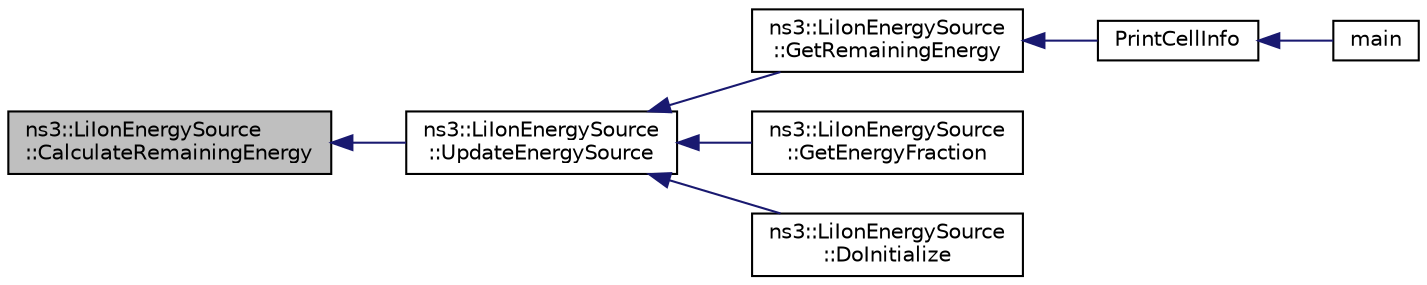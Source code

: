 digraph "ns3::LiIonEnergySource::CalculateRemainingEnergy"
{
  edge [fontname="Helvetica",fontsize="10",labelfontname="Helvetica",labelfontsize="10"];
  node [fontname="Helvetica",fontsize="10",shape=record];
  rankdir="LR";
  Node1 [label="ns3::LiIonEnergySource\l::CalculateRemainingEnergy",height=0.2,width=0.4,color="black", fillcolor="grey75", style="filled", fontcolor="black"];
  Node1 -> Node2 [dir="back",color="midnightblue",fontsize="10",style="solid"];
  Node2 [label="ns3::LiIonEnergySource\l::UpdateEnergySource",height=0.2,width=0.4,color="black", fillcolor="white", style="filled",URL="$dd/d9d/classns3_1_1LiIonEnergySource.html#a189ac70234f5af2d1b1457ea43bd1b9f"];
  Node2 -> Node3 [dir="back",color="midnightblue",fontsize="10",style="solid"];
  Node3 [label="ns3::LiIonEnergySource\l::GetRemainingEnergy",height=0.2,width=0.4,color="black", fillcolor="white", style="filled",URL="$dd/d9d/classns3_1_1LiIonEnergySource.html#a519935a69b4b4b3f347855cee794d4d8"];
  Node3 -> Node4 [dir="back",color="midnightblue",fontsize="10",style="solid"];
  Node4 [label="PrintCellInfo",height=0.2,width=0.4,color="black", fillcolor="white", style="filled",URL="$df/d15/examples_2li-ion-energy-source_8cc.html#a5a233214e03143292862c2a936b073eb"];
  Node4 -> Node5 [dir="back",color="midnightblue",fontsize="10",style="solid"];
  Node5 [label="main",height=0.2,width=0.4,color="black", fillcolor="white", style="filled",URL="$df/d15/examples_2li-ion-energy-source_8cc.html#a3c04138a5bfe5d72780bb7e82a18e627"];
  Node2 -> Node6 [dir="back",color="midnightblue",fontsize="10",style="solid"];
  Node6 [label="ns3::LiIonEnergySource\l::GetEnergyFraction",height=0.2,width=0.4,color="black", fillcolor="white", style="filled",URL="$dd/d9d/classns3_1_1LiIonEnergySource.html#aa3844868e0940b3aa5a7817388de7dd0"];
  Node2 -> Node7 [dir="back",color="midnightblue",fontsize="10",style="solid"];
  Node7 [label="ns3::LiIonEnergySource\l::DoInitialize",height=0.2,width=0.4,color="black", fillcolor="white", style="filled",URL="$dd/d9d/classns3_1_1LiIonEnergySource.html#ab66c94318f6e0aefbd7fc295f31532f4"];
}
